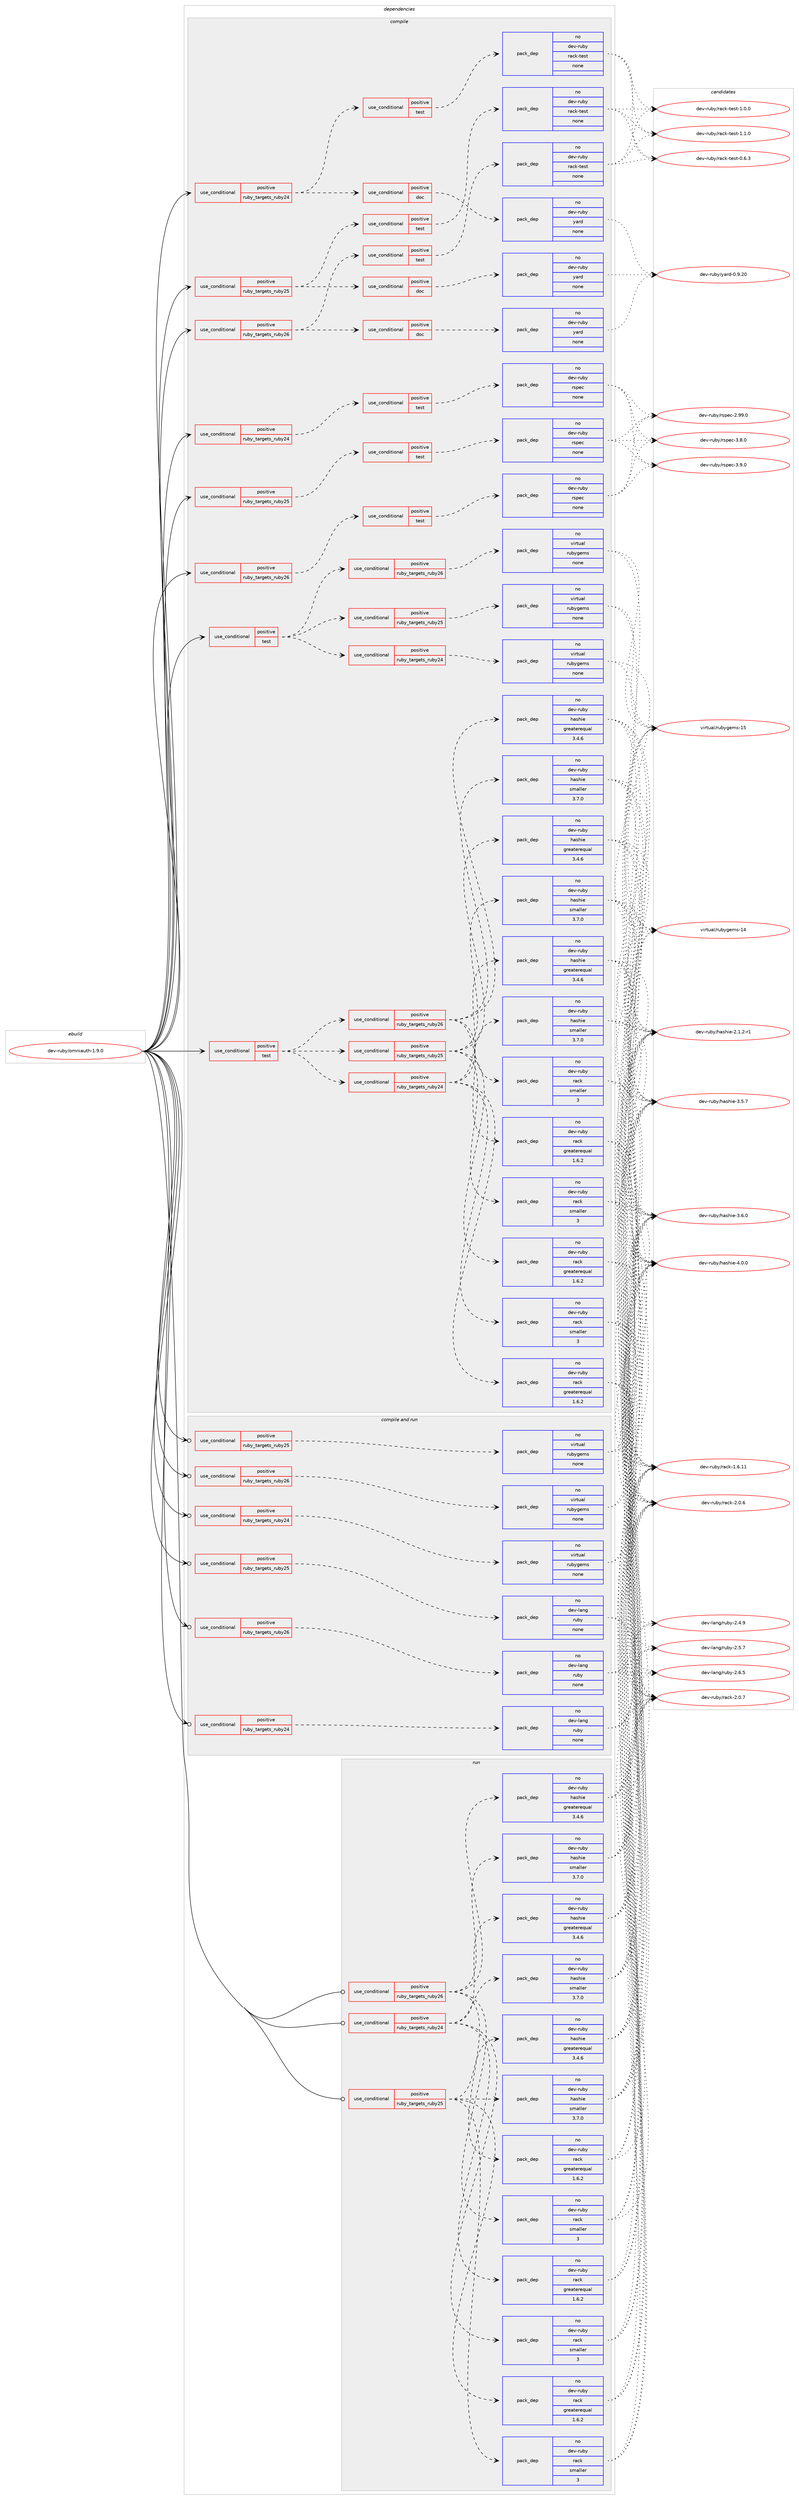 digraph prolog {

# *************
# Graph options
# *************

newrank=true;
concentrate=true;
compound=true;
graph [rankdir=LR,fontname=Helvetica,fontsize=10,ranksep=1.5];#, ranksep=2.5, nodesep=0.2];
edge  [arrowhead=vee];
node  [fontname=Helvetica,fontsize=10];

# **********
# The ebuild
# **********

subgraph cluster_leftcol {
color=gray;
rank=same;
label=<<i>ebuild</i>>;
id [label="dev-ruby/omniauth-1.9.0", color=red, width=4, href="../dev-ruby/omniauth-1.9.0.svg"];
}

# ****************
# The dependencies
# ****************

subgraph cluster_midcol {
color=gray;
label=<<i>dependencies</i>>;
subgraph cluster_compile {
fillcolor="#eeeeee";
style=filled;
label=<<i>compile</i>>;
subgraph cond169599 {
dependency699099 [label=<<TABLE BORDER="0" CELLBORDER="1" CELLSPACING="0" CELLPADDING="4"><TR><TD ROWSPAN="3" CELLPADDING="10">use_conditional</TD></TR><TR><TD>positive</TD></TR><TR><TD>ruby_targets_ruby24</TD></TR></TABLE>>, shape=none, color=red];
subgraph cond169600 {
dependency699100 [label=<<TABLE BORDER="0" CELLBORDER="1" CELLSPACING="0" CELLPADDING="4"><TR><TD ROWSPAN="3" CELLPADDING="10">use_conditional</TD></TR><TR><TD>positive</TD></TR><TR><TD>doc</TD></TR></TABLE>>, shape=none, color=red];
subgraph pack517473 {
dependency699101 [label=<<TABLE BORDER="0" CELLBORDER="1" CELLSPACING="0" CELLPADDING="4" WIDTH="220"><TR><TD ROWSPAN="6" CELLPADDING="30">pack_dep</TD></TR><TR><TD WIDTH="110">no</TD></TR><TR><TD>dev-ruby</TD></TR><TR><TD>yard</TD></TR><TR><TD>none</TD></TR><TR><TD></TD></TR></TABLE>>, shape=none, color=blue];
}
dependency699100:e -> dependency699101:w [weight=20,style="dashed",arrowhead="vee"];
}
dependency699099:e -> dependency699100:w [weight=20,style="dashed",arrowhead="vee"];
subgraph cond169601 {
dependency699102 [label=<<TABLE BORDER="0" CELLBORDER="1" CELLSPACING="0" CELLPADDING="4"><TR><TD ROWSPAN="3" CELLPADDING="10">use_conditional</TD></TR><TR><TD>positive</TD></TR><TR><TD>test</TD></TR></TABLE>>, shape=none, color=red];
subgraph pack517474 {
dependency699103 [label=<<TABLE BORDER="0" CELLBORDER="1" CELLSPACING="0" CELLPADDING="4" WIDTH="220"><TR><TD ROWSPAN="6" CELLPADDING="30">pack_dep</TD></TR><TR><TD WIDTH="110">no</TD></TR><TR><TD>dev-ruby</TD></TR><TR><TD>rack-test</TD></TR><TR><TD>none</TD></TR><TR><TD></TD></TR></TABLE>>, shape=none, color=blue];
}
dependency699102:e -> dependency699103:w [weight=20,style="dashed",arrowhead="vee"];
}
dependency699099:e -> dependency699102:w [weight=20,style="dashed",arrowhead="vee"];
}
id:e -> dependency699099:w [weight=20,style="solid",arrowhead="vee"];
subgraph cond169602 {
dependency699104 [label=<<TABLE BORDER="0" CELLBORDER="1" CELLSPACING="0" CELLPADDING="4"><TR><TD ROWSPAN="3" CELLPADDING="10">use_conditional</TD></TR><TR><TD>positive</TD></TR><TR><TD>ruby_targets_ruby24</TD></TR></TABLE>>, shape=none, color=red];
subgraph cond169603 {
dependency699105 [label=<<TABLE BORDER="0" CELLBORDER="1" CELLSPACING="0" CELLPADDING="4"><TR><TD ROWSPAN="3" CELLPADDING="10">use_conditional</TD></TR><TR><TD>positive</TD></TR><TR><TD>test</TD></TR></TABLE>>, shape=none, color=red];
subgraph pack517475 {
dependency699106 [label=<<TABLE BORDER="0" CELLBORDER="1" CELLSPACING="0" CELLPADDING="4" WIDTH="220"><TR><TD ROWSPAN="6" CELLPADDING="30">pack_dep</TD></TR><TR><TD WIDTH="110">no</TD></TR><TR><TD>dev-ruby</TD></TR><TR><TD>rspec</TD></TR><TR><TD>none</TD></TR><TR><TD></TD></TR></TABLE>>, shape=none, color=blue];
}
dependency699105:e -> dependency699106:w [weight=20,style="dashed",arrowhead="vee"];
}
dependency699104:e -> dependency699105:w [weight=20,style="dashed",arrowhead="vee"];
}
id:e -> dependency699104:w [weight=20,style="solid",arrowhead="vee"];
subgraph cond169604 {
dependency699107 [label=<<TABLE BORDER="0" CELLBORDER="1" CELLSPACING="0" CELLPADDING="4"><TR><TD ROWSPAN="3" CELLPADDING="10">use_conditional</TD></TR><TR><TD>positive</TD></TR><TR><TD>ruby_targets_ruby25</TD></TR></TABLE>>, shape=none, color=red];
subgraph cond169605 {
dependency699108 [label=<<TABLE BORDER="0" CELLBORDER="1" CELLSPACING="0" CELLPADDING="4"><TR><TD ROWSPAN="3" CELLPADDING="10">use_conditional</TD></TR><TR><TD>positive</TD></TR><TR><TD>doc</TD></TR></TABLE>>, shape=none, color=red];
subgraph pack517476 {
dependency699109 [label=<<TABLE BORDER="0" CELLBORDER="1" CELLSPACING="0" CELLPADDING="4" WIDTH="220"><TR><TD ROWSPAN="6" CELLPADDING="30">pack_dep</TD></TR><TR><TD WIDTH="110">no</TD></TR><TR><TD>dev-ruby</TD></TR><TR><TD>yard</TD></TR><TR><TD>none</TD></TR><TR><TD></TD></TR></TABLE>>, shape=none, color=blue];
}
dependency699108:e -> dependency699109:w [weight=20,style="dashed",arrowhead="vee"];
}
dependency699107:e -> dependency699108:w [weight=20,style="dashed",arrowhead="vee"];
subgraph cond169606 {
dependency699110 [label=<<TABLE BORDER="0" CELLBORDER="1" CELLSPACING="0" CELLPADDING="4"><TR><TD ROWSPAN="3" CELLPADDING="10">use_conditional</TD></TR><TR><TD>positive</TD></TR><TR><TD>test</TD></TR></TABLE>>, shape=none, color=red];
subgraph pack517477 {
dependency699111 [label=<<TABLE BORDER="0" CELLBORDER="1" CELLSPACING="0" CELLPADDING="4" WIDTH="220"><TR><TD ROWSPAN="6" CELLPADDING="30">pack_dep</TD></TR><TR><TD WIDTH="110">no</TD></TR><TR><TD>dev-ruby</TD></TR><TR><TD>rack-test</TD></TR><TR><TD>none</TD></TR><TR><TD></TD></TR></TABLE>>, shape=none, color=blue];
}
dependency699110:e -> dependency699111:w [weight=20,style="dashed",arrowhead="vee"];
}
dependency699107:e -> dependency699110:w [weight=20,style="dashed",arrowhead="vee"];
}
id:e -> dependency699107:w [weight=20,style="solid",arrowhead="vee"];
subgraph cond169607 {
dependency699112 [label=<<TABLE BORDER="0" CELLBORDER="1" CELLSPACING="0" CELLPADDING="4"><TR><TD ROWSPAN="3" CELLPADDING="10">use_conditional</TD></TR><TR><TD>positive</TD></TR><TR><TD>ruby_targets_ruby25</TD></TR></TABLE>>, shape=none, color=red];
subgraph cond169608 {
dependency699113 [label=<<TABLE BORDER="0" CELLBORDER="1" CELLSPACING="0" CELLPADDING="4"><TR><TD ROWSPAN="3" CELLPADDING="10">use_conditional</TD></TR><TR><TD>positive</TD></TR><TR><TD>test</TD></TR></TABLE>>, shape=none, color=red];
subgraph pack517478 {
dependency699114 [label=<<TABLE BORDER="0" CELLBORDER="1" CELLSPACING="0" CELLPADDING="4" WIDTH="220"><TR><TD ROWSPAN="6" CELLPADDING="30">pack_dep</TD></TR><TR><TD WIDTH="110">no</TD></TR><TR><TD>dev-ruby</TD></TR><TR><TD>rspec</TD></TR><TR><TD>none</TD></TR><TR><TD></TD></TR></TABLE>>, shape=none, color=blue];
}
dependency699113:e -> dependency699114:w [weight=20,style="dashed",arrowhead="vee"];
}
dependency699112:e -> dependency699113:w [weight=20,style="dashed",arrowhead="vee"];
}
id:e -> dependency699112:w [weight=20,style="solid",arrowhead="vee"];
subgraph cond169609 {
dependency699115 [label=<<TABLE BORDER="0" CELLBORDER="1" CELLSPACING="0" CELLPADDING="4"><TR><TD ROWSPAN="3" CELLPADDING="10">use_conditional</TD></TR><TR><TD>positive</TD></TR><TR><TD>ruby_targets_ruby26</TD></TR></TABLE>>, shape=none, color=red];
subgraph cond169610 {
dependency699116 [label=<<TABLE BORDER="0" CELLBORDER="1" CELLSPACING="0" CELLPADDING="4"><TR><TD ROWSPAN="3" CELLPADDING="10">use_conditional</TD></TR><TR><TD>positive</TD></TR><TR><TD>doc</TD></TR></TABLE>>, shape=none, color=red];
subgraph pack517479 {
dependency699117 [label=<<TABLE BORDER="0" CELLBORDER="1" CELLSPACING="0" CELLPADDING="4" WIDTH="220"><TR><TD ROWSPAN="6" CELLPADDING="30">pack_dep</TD></TR><TR><TD WIDTH="110">no</TD></TR><TR><TD>dev-ruby</TD></TR><TR><TD>yard</TD></TR><TR><TD>none</TD></TR><TR><TD></TD></TR></TABLE>>, shape=none, color=blue];
}
dependency699116:e -> dependency699117:w [weight=20,style="dashed",arrowhead="vee"];
}
dependency699115:e -> dependency699116:w [weight=20,style="dashed",arrowhead="vee"];
subgraph cond169611 {
dependency699118 [label=<<TABLE BORDER="0" CELLBORDER="1" CELLSPACING="0" CELLPADDING="4"><TR><TD ROWSPAN="3" CELLPADDING="10">use_conditional</TD></TR><TR><TD>positive</TD></TR><TR><TD>test</TD></TR></TABLE>>, shape=none, color=red];
subgraph pack517480 {
dependency699119 [label=<<TABLE BORDER="0" CELLBORDER="1" CELLSPACING="0" CELLPADDING="4" WIDTH="220"><TR><TD ROWSPAN="6" CELLPADDING="30">pack_dep</TD></TR><TR><TD WIDTH="110">no</TD></TR><TR><TD>dev-ruby</TD></TR><TR><TD>rack-test</TD></TR><TR><TD>none</TD></TR><TR><TD></TD></TR></TABLE>>, shape=none, color=blue];
}
dependency699118:e -> dependency699119:w [weight=20,style="dashed",arrowhead="vee"];
}
dependency699115:e -> dependency699118:w [weight=20,style="dashed",arrowhead="vee"];
}
id:e -> dependency699115:w [weight=20,style="solid",arrowhead="vee"];
subgraph cond169612 {
dependency699120 [label=<<TABLE BORDER="0" CELLBORDER="1" CELLSPACING="0" CELLPADDING="4"><TR><TD ROWSPAN="3" CELLPADDING="10">use_conditional</TD></TR><TR><TD>positive</TD></TR><TR><TD>ruby_targets_ruby26</TD></TR></TABLE>>, shape=none, color=red];
subgraph cond169613 {
dependency699121 [label=<<TABLE BORDER="0" CELLBORDER="1" CELLSPACING="0" CELLPADDING="4"><TR><TD ROWSPAN="3" CELLPADDING="10">use_conditional</TD></TR><TR><TD>positive</TD></TR><TR><TD>test</TD></TR></TABLE>>, shape=none, color=red];
subgraph pack517481 {
dependency699122 [label=<<TABLE BORDER="0" CELLBORDER="1" CELLSPACING="0" CELLPADDING="4" WIDTH="220"><TR><TD ROWSPAN="6" CELLPADDING="30">pack_dep</TD></TR><TR><TD WIDTH="110">no</TD></TR><TR><TD>dev-ruby</TD></TR><TR><TD>rspec</TD></TR><TR><TD>none</TD></TR><TR><TD></TD></TR></TABLE>>, shape=none, color=blue];
}
dependency699121:e -> dependency699122:w [weight=20,style="dashed",arrowhead="vee"];
}
dependency699120:e -> dependency699121:w [weight=20,style="dashed",arrowhead="vee"];
}
id:e -> dependency699120:w [weight=20,style="solid",arrowhead="vee"];
subgraph cond169614 {
dependency699123 [label=<<TABLE BORDER="0" CELLBORDER="1" CELLSPACING="0" CELLPADDING="4"><TR><TD ROWSPAN="3" CELLPADDING="10">use_conditional</TD></TR><TR><TD>positive</TD></TR><TR><TD>test</TD></TR></TABLE>>, shape=none, color=red];
subgraph cond169615 {
dependency699124 [label=<<TABLE BORDER="0" CELLBORDER="1" CELLSPACING="0" CELLPADDING="4"><TR><TD ROWSPAN="3" CELLPADDING="10">use_conditional</TD></TR><TR><TD>positive</TD></TR><TR><TD>ruby_targets_ruby24</TD></TR></TABLE>>, shape=none, color=red];
subgraph pack517482 {
dependency699125 [label=<<TABLE BORDER="0" CELLBORDER="1" CELLSPACING="0" CELLPADDING="4" WIDTH="220"><TR><TD ROWSPAN="6" CELLPADDING="30">pack_dep</TD></TR><TR><TD WIDTH="110">no</TD></TR><TR><TD>dev-ruby</TD></TR><TR><TD>rack</TD></TR><TR><TD>greaterequal</TD></TR><TR><TD>1.6.2</TD></TR></TABLE>>, shape=none, color=blue];
}
dependency699124:e -> dependency699125:w [weight=20,style="dashed",arrowhead="vee"];
subgraph pack517483 {
dependency699126 [label=<<TABLE BORDER="0" CELLBORDER="1" CELLSPACING="0" CELLPADDING="4" WIDTH="220"><TR><TD ROWSPAN="6" CELLPADDING="30">pack_dep</TD></TR><TR><TD WIDTH="110">no</TD></TR><TR><TD>dev-ruby</TD></TR><TR><TD>rack</TD></TR><TR><TD>smaller</TD></TR><TR><TD>3</TD></TR></TABLE>>, shape=none, color=blue];
}
dependency699124:e -> dependency699126:w [weight=20,style="dashed",arrowhead="vee"];
subgraph pack517484 {
dependency699127 [label=<<TABLE BORDER="0" CELLBORDER="1" CELLSPACING="0" CELLPADDING="4" WIDTH="220"><TR><TD ROWSPAN="6" CELLPADDING="30">pack_dep</TD></TR><TR><TD WIDTH="110">no</TD></TR><TR><TD>dev-ruby</TD></TR><TR><TD>hashie</TD></TR><TR><TD>greaterequal</TD></TR><TR><TD>3.4.6</TD></TR></TABLE>>, shape=none, color=blue];
}
dependency699124:e -> dependency699127:w [weight=20,style="dashed",arrowhead="vee"];
subgraph pack517485 {
dependency699128 [label=<<TABLE BORDER="0" CELLBORDER="1" CELLSPACING="0" CELLPADDING="4" WIDTH="220"><TR><TD ROWSPAN="6" CELLPADDING="30">pack_dep</TD></TR><TR><TD WIDTH="110">no</TD></TR><TR><TD>dev-ruby</TD></TR><TR><TD>hashie</TD></TR><TR><TD>smaller</TD></TR><TR><TD>3.7.0</TD></TR></TABLE>>, shape=none, color=blue];
}
dependency699124:e -> dependency699128:w [weight=20,style="dashed",arrowhead="vee"];
}
dependency699123:e -> dependency699124:w [weight=20,style="dashed",arrowhead="vee"];
subgraph cond169616 {
dependency699129 [label=<<TABLE BORDER="0" CELLBORDER="1" CELLSPACING="0" CELLPADDING="4"><TR><TD ROWSPAN="3" CELLPADDING="10">use_conditional</TD></TR><TR><TD>positive</TD></TR><TR><TD>ruby_targets_ruby25</TD></TR></TABLE>>, shape=none, color=red];
subgraph pack517486 {
dependency699130 [label=<<TABLE BORDER="0" CELLBORDER="1" CELLSPACING="0" CELLPADDING="4" WIDTH="220"><TR><TD ROWSPAN="6" CELLPADDING="30">pack_dep</TD></TR><TR><TD WIDTH="110">no</TD></TR><TR><TD>dev-ruby</TD></TR><TR><TD>rack</TD></TR><TR><TD>greaterequal</TD></TR><TR><TD>1.6.2</TD></TR></TABLE>>, shape=none, color=blue];
}
dependency699129:e -> dependency699130:w [weight=20,style="dashed",arrowhead="vee"];
subgraph pack517487 {
dependency699131 [label=<<TABLE BORDER="0" CELLBORDER="1" CELLSPACING="0" CELLPADDING="4" WIDTH="220"><TR><TD ROWSPAN="6" CELLPADDING="30">pack_dep</TD></TR><TR><TD WIDTH="110">no</TD></TR><TR><TD>dev-ruby</TD></TR><TR><TD>rack</TD></TR><TR><TD>smaller</TD></TR><TR><TD>3</TD></TR></TABLE>>, shape=none, color=blue];
}
dependency699129:e -> dependency699131:w [weight=20,style="dashed",arrowhead="vee"];
subgraph pack517488 {
dependency699132 [label=<<TABLE BORDER="0" CELLBORDER="1" CELLSPACING="0" CELLPADDING="4" WIDTH="220"><TR><TD ROWSPAN="6" CELLPADDING="30">pack_dep</TD></TR><TR><TD WIDTH="110">no</TD></TR><TR><TD>dev-ruby</TD></TR><TR><TD>hashie</TD></TR><TR><TD>greaterequal</TD></TR><TR><TD>3.4.6</TD></TR></TABLE>>, shape=none, color=blue];
}
dependency699129:e -> dependency699132:w [weight=20,style="dashed",arrowhead="vee"];
subgraph pack517489 {
dependency699133 [label=<<TABLE BORDER="0" CELLBORDER="1" CELLSPACING="0" CELLPADDING="4" WIDTH="220"><TR><TD ROWSPAN="6" CELLPADDING="30">pack_dep</TD></TR><TR><TD WIDTH="110">no</TD></TR><TR><TD>dev-ruby</TD></TR><TR><TD>hashie</TD></TR><TR><TD>smaller</TD></TR><TR><TD>3.7.0</TD></TR></TABLE>>, shape=none, color=blue];
}
dependency699129:e -> dependency699133:w [weight=20,style="dashed",arrowhead="vee"];
}
dependency699123:e -> dependency699129:w [weight=20,style="dashed",arrowhead="vee"];
subgraph cond169617 {
dependency699134 [label=<<TABLE BORDER="0" CELLBORDER="1" CELLSPACING="0" CELLPADDING="4"><TR><TD ROWSPAN="3" CELLPADDING="10">use_conditional</TD></TR><TR><TD>positive</TD></TR><TR><TD>ruby_targets_ruby26</TD></TR></TABLE>>, shape=none, color=red];
subgraph pack517490 {
dependency699135 [label=<<TABLE BORDER="0" CELLBORDER="1" CELLSPACING="0" CELLPADDING="4" WIDTH="220"><TR><TD ROWSPAN="6" CELLPADDING="30">pack_dep</TD></TR><TR><TD WIDTH="110">no</TD></TR><TR><TD>dev-ruby</TD></TR><TR><TD>rack</TD></TR><TR><TD>greaterequal</TD></TR><TR><TD>1.6.2</TD></TR></TABLE>>, shape=none, color=blue];
}
dependency699134:e -> dependency699135:w [weight=20,style="dashed",arrowhead="vee"];
subgraph pack517491 {
dependency699136 [label=<<TABLE BORDER="0" CELLBORDER="1" CELLSPACING="0" CELLPADDING="4" WIDTH="220"><TR><TD ROWSPAN="6" CELLPADDING="30">pack_dep</TD></TR><TR><TD WIDTH="110">no</TD></TR><TR><TD>dev-ruby</TD></TR><TR><TD>rack</TD></TR><TR><TD>smaller</TD></TR><TR><TD>3</TD></TR></TABLE>>, shape=none, color=blue];
}
dependency699134:e -> dependency699136:w [weight=20,style="dashed",arrowhead="vee"];
subgraph pack517492 {
dependency699137 [label=<<TABLE BORDER="0" CELLBORDER="1" CELLSPACING="0" CELLPADDING="4" WIDTH="220"><TR><TD ROWSPAN="6" CELLPADDING="30">pack_dep</TD></TR><TR><TD WIDTH="110">no</TD></TR><TR><TD>dev-ruby</TD></TR><TR><TD>hashie</TD></TR><TR><TD>greaterequal</TD></TR><TR><TD>3.4.6</TD></TR></TABLE>>, shape=none, color=blue];
}
dependency699134:e -> dependency699137:w [weight=20,style="dashed",arrowhead="vee"];
subgraph pack517493 {
dependency699138 [label=<<TABLE BORDER="0" CELLBORDER="1" CELLSPACING="0" CELLPADDING="4" WIDTH="220"><TR><TD ROWSPAN="6" CELLPADDING="30">pack_dep</TD></TR><TR><TD WIDTH="110">no</TD></TR><TR><TD>dev-ruby</TD></TR><TR><TD>hashie</TD></TR><TR><TD>smaller</TD></TR><TR><TD>3.7.0</TD></TR></TABLE>>, shape=none, color=blue];
}
dependency699134:e -> dependency699138:w [weight=20,style="dashed",arrowhead="vee"];
}
dependency699123:e -> dependency699134:w [weight=20,style="dashed",arrowhead="vee"];
}
id:e -> dependency699123:w [weight=20,style="solid",arrowhead="vee"];
subgraph cond169618 {
dependency699139 [label=<<TABLE BORDER="0" CELLBORDER="1" CELLSPACING="0" CELLPADDING="4"><TR><TD ROWSPAN="3" CELLPADDING="10">use_conditional</TD></TR><TR><TD>positive</TD></TR><TR><TD>test</TD></TR></TABLE>>, shape=none, color=red];
subgraph cond169619 {
dependency699140 [label=<<TABLE BORDER="0" CELLBORDER="1" CELLSPACING="0" CELLPADDING="4"><TR><TD ROWSPAN="3" CELLPADDING="10">use_conditional</TD></TR><TR><TD>positive</TD></TR><TR><TD>ruby_targets_ruby24</TD></TR></TABLE>>, shape=none, color=red];
subgraph pack517494 {
dependency699141 [label=<<TABLE BORDER="0" CELLBORDER="1" CELLSPACING="0" CELLPADDING="4" WIDTH="220"><TR><TD ROWSPAN="6" CELLPADDING="30">pack_dep</TD></TR><TR><TD WIDTH="110">no</TD></TR><TR><TD>virtual</TD></TR><TR><TD>rubygems</TD></TR><TR><TD>none</TD></TR><TR><TD></TD></TR></TABLE>>, shape=none, color=blue];
}
dependency699140:e -> dependency699141:w [weight=20,style="dashed",arrowhead="vee"];
}
dependency699139:e -> dependency699140:w [weight=20,style="dashed",arrowhead="vee"];
subgraph cond169620 {
dependency699142 [label=<<TABLE BORDER="0" CELLBORDER="1" CELLSPACING="0" CELLPADDING="4"><TR><TD ROWSPAN="3" CELLPADDING="10">use_conditional</TD></TR><TR><TD>positive</TD></TR><TR><TD>ruby_targets_ruby25</TD></TR></TABLE>>, shape=none, color=red];
subgraph pack517495 {
dependency699143 [label=<<TABLE BORDER="0" CELLBORDER="1" CELLSPACING="0" CELLPADDING="4" WIDTH="220"><TR><TD ROWSPAN="6" CELLPADDING="30">pack_dep</TD></TR><TR><TD WIDTH="110">no</TD></TR><TR><TD>virtual</TD></TR><TR><TD>rubygems</TD></TR><TR><TD>none</TD></TR><TR><TD></TD></TR></TABLE>>, shape=none, color=blue];
}
dependency699142:e -> dependency699143:w [weight=20,style="dashed",arrowhead="vee"];
}
dependency699139:e -> dependency699142:w [weight=20,style="dashed",arrowhead="vee"];
subgraph cond169621 {
dependency699144 [label=<<TABLE BORDER="0" CELLBORDER="1" CELLSPACING="0" CELLPADDING="4"><TR><TD ROWSPAN="3" CELLPADDING="10">use_conditional</TD></TR><TR><TD>positive</TD></TR><TR><TD>ruby_targets_ruby26</TD></TR></TABLE>>, shape=none, color=red];
subgraph pack517496 {
dependency699145 [label=<<TABLE BORDER="0" CELLBORDER="1" CELLSPACING="0" CELLPADDING="4" WIDTH="220"><TR><TD ROWSPAN="6" CELLPADDING="30">pack_dep</TD></TR><TR><TD WIDTH="110">no</TD></TR><TR><TD>virtual</TD></TR><TR><TD>rubygems</TD></TR><TR><TD>none</TD></TR><TR><TD></TD></TR></TABLE>>, shape=none, color=blue];
}
dependency699144:e -> dependency699145:w [weight=20,style="dashed",arrowhead="vee"];
}
dependency699139:e -> dependency699144:w [weight=20,style="dashed",arrowhead="vee"];
}
id:e -> dependency699139:w [weight=20,style="solid",arrowhead="vee"];
}
subgraph cluster_compileandrun {
fillcolor="#eeeeee";
style=filled;
label=<<i>compile and run</i>>;
subgraph cond169622 {
dependency699146 [label=<<TABLE BORDER="0" CELLBORDER="1" CELLSPACING="0" CELLPADDING="4"><TR><TD ROWSPAN="3" CELLPADDING="10">use_conditional</TD></TR><TR><TD>positive</TD></TR><TR><TD>ruby_targets_ruby24</TD></TR></TABLE>>, shape=none, color=red];
subgraph pack517497 {
dependency699147 [label=<<TABLE BORDER="0" CELLBORDER="1" CELLSPACING="0" CELLPADDING="4" WIDTH="220"><TR><TD ROWSPAN="6" CELLPADDING="30">pack_dep</TD></TR><TR><TD WIDTH="110">no</TD></TR><TR><TD>dev-lang</TD></TR><TR><TD>ruby</TD></TR><TR><TD>none</TD></TR><TR><TD></TD></TR></TABLE>>, shape=none, color=blue];
}
dependency699146:e -> dependency699147:w [weight=20,style="dashed",arrowhead="vee"];
}
id:e -> dependency699146:w [weight=20,style="solid",arrowhead="odotvee"];
subgraph cond169623 {
dependency699148 [label=<<TABLE BORDER="0" CELLBORDER="1" CELLSPACING="0" CELLPADDING="4"><TR><TD ROWSPAN="3" CELLPADDING="10">use_conditional</TD></TR><TR><TD>positive</TD></TR><TR><TD>ruby_targets_ruby24</TD></TR></TABLE>>, shape=none, color=red];
subgraph pack517498 {
dependency699149 [label=<<TABLE BORDER="0" CELLBORDER="1" CELLSPACING="0" CELLPADDING="4" WIDTH="220"><TR><TD ROWSPAN="6" CELLPADDING="30">pack_dep</TD></TR><TR><TD WIDTH="110">no</TD></TR><TR><TD>virtual</TD></TR><TR><TD>rubygems</TD></TR><TR><TD>none</TD></TR><TR><TD></TD></TR></TABLE>>, shape=none, color=blue];
}
dependency699148:e -> dependency699149:w [weight=20,style="dashed",arrowhead="vee"];
}
id:e -> dependency699148:w [weight=20,style="solid",arrowhead="odotvee"];
subgraph cond169624 {
dependency699150 [label=<<TABLE BORDER="0" CELLBORDER="1" CELLSPACING="0" CELLPADDING="4"><TR><TD ROWSPAN="3" CELLPADDING="10">use_conditional</TD></TR><TR><TD>positive</TD></TR><TR><TD>ruby_targets_ruby25</TD></TR></TABLE>>, shape=none, color=red];
subgraph pack517499 {
dependency699151 [label=<<TABLE BORDER="0" CELLBORDER="1" CELLSPACING="0" CELLPADDING="4" WIDTH="220"><TR><TD ROWSPAN="6" CELLPADDING="30">pack_dep</TD></TR><TR><TD WIDTH="110">no</TD></TR><TR><TD>dev-lang</TD></TR><TR><TD>ruby</TD></TR><TR><TD>none</TD></TR><TR><TD></TD></TR></TABLE>>, shape=none, color=blue];
}
dependency699150:e -> dependency699151:w [weight=20,style="dashed",arrowhead="vee"];
}
id:e -> dependency699150:w [weight=20,style="solid",arrowhead="odotvee"];
subgraph cond169625 {
dependency699152 [label=<<TABLE BORDER="0" CELLBORDER="1" CELLSPACING="0" CELLPADDING="4"><TR><TD ROWSPAN="3" CELLPADDING="10">use_conditional</TD></TR><TR><TD>positive</TD></TR><TR><TD>ruby_targets_ruby25</TD></TR></TABLE>>, shape=none, color=red];
subgraph pack517500 {
dependency699153 [label=<<TABLE BORDER="0" CELLBORDER="1" CELLSPACING="0" CELLPADDING="4" WIDTH="220"><TR><TD ROWSPAN="6" CELLPADDING="30">pack_dep</TD></TR><TR><TD WIDTH="110">no</TD></TR><TR><TD>virtual</TD></TR><TR><TD>rubygems</TD></TR><TR><TD>none</TD></TR><TR><TD></TD></TR></TABLE>>, shape=none, color=blue];
}
dependency699152:e -> dependency699153:w [weight=20,style="dashed",arrowhead="vee"];
}
id:e -> dependency699152:w [weight=20,style="solid",arrowhead="odotvee"];
subgraph cond169626 {
dependency699154 [label=<<TABLE BORDER="0" CELLBORDER="1" CELLSPACING="0" CELLPADDING="4"><TR><TD ROWSPAN="3" CELLPADDING="10">use_conditional</TD></TR><TR><TD>positive</TD></TR><TR><TD>ruby_targets_ruby26</TD></TR></TABLE>>, shape=none, color=red];
subgraph pack517501 {
dependency699155 [label=<<TABLE BORDER="0" CELLBORDER="1" CELLSPACING="0" CELLPADDING="4" WIDTH="220"><TR><TD ROWSPAN="6" CELLPADDING="30">pack_dep</TD></TR><TR><TD WIDTH="110">no</TD></TR><TR><TD>dev-lang</TD></TR><TR><TD>ruby</TD></TR><TR><TD>none</TD></TR><TR><TD></TD></TR></TABLE>>, shape=none, color=blue];
}
dependency699154:e -> dependency699155:w [weight=20,style="dashed",arrowhead="vee"];
}
id:e -> dependency699154:w [weight=20,style="solid",arrowhead="odotvee"];
subgraph cond169627 {
dependency699156 [label=<<TABLE BORDER="0" CELLBORDER="1" CELLSPACING="0" CELLPADDING="4"><TR><TD ROWSPAN="3" CELLPADDING="10">use_conditional</TD></TR><TR><TD>positive</TD></TR><TR><TD>ruby_targets_ruby26</TD></TR></TABLE>>, shape=none, color=red];
subgraph pack517502 {
dependency699157 [label=<<TABLE BORDER="0" CELLBORDER="1" CELLSPACING="0" CELLPADDING="4" WIDTH="220"><TR><TD ROWSPAN="6" CELLPADDING="30">pack_dep</TD></TR><TR><TD WIDTH="110">no</TD></TR><TR><TD>virtual</TD></TR><TR><TD>rubygems</TD></TR><TR><TD>none</TD></TR><TR><TD></TD></TR></TABLE>>, shape=none, color=blue];
}
dependency699156:e -> dependency699157:w [weight=20,style="dashed",arrowhead="vee"];
}
id:e -> dependency699156:w [weight=20,style="solid",arrowhead="odotvee"];
}
subgraph cluster_run {
fillcolor="#eeeeee";
style=filled;
label=<<i>run</i>>;
subgraph cond169628 {
dependency699158 [label=<<TABLE BORDER="0" CELLBORDER="1" CELLSPACING="0" CELLPADDING="4"><TR><TD ROWSPAN="3" CELLPADDING="10">use_conditional</TD></TR><TR><TD>positive</TD></TR><TR><TD>ruby_targets_ruby24</TD></TR></TABLE>>, shape=none, color=red];
subgraph pack517503 {
dependency699159 [label=<<TABLE BORDER="0" CELLBORDER="1" CELLSPACING="0" CELLPADDING="4" WIDTH="220"><TR><TD ROWSPAN="6" CELLPADDING="30">pack_dep</TD></TR><TR><TD WIDTH="110">no</TD></TR><TR><TD>dev-ruby</TD></TR><TR><TD>rack</TD></TR><TR><TD>greaterequal</TD></TR><TR><TD>1.6.2</TD></TR></TABLE>>, shape=none, color=blue];
}
dependency699158:e -> dependency699159:w [weight=20,style="dashed",arrowhead="vee"];
subgraph pack517504 {
dependency699160 [label=<<TABLE BORDER="0" CELLBORDER="1" CELLSPACING="0" CELLPADDING="4" WIDTH="220"><TR><TD ROWSPAN="6" CELLPADDING="30">pack_dep</TD></TR><TR><TD WIDTH="110">no</TD></TR><TR><TD>dev-ruby</TD></TR><TR><TD>rack</TD></TR><TR><TD>smaller</TD></TR><TR><TD>3</TD></TR></TABLE>>, shape=none, color=blue];
}
dependency699158:e -> dependency699160:w [weight=20,style="dashed",arrowhead="vee"];
subgraph pack517505 {
dependency699161 [label=<<TABLE BORDER="0" CELLBORDER="1" CELLSPACING="0" CELLPADDING="4" WIDTH="220"><TR><TD ROWSPAN="6" CELLPADDING="30">pack_dep</TD></TR><TR><TD WIDTH="110">no</TD></TR><TR><TD>dev-ruby</TD></TR><TR><TD>hashie</TD></TR><TR><TD>greaterequal</TD></TR><TR><TD>3.4.6</TD></TR></TABLE>>, shape=none, color=blue];
}
dependency699158:e -> dependency699161:w [weight=20,style="dashed",arrowhead="vee"];
subgraph pack517506 {
dependency699162 [label=<<TABLE BORDER="0" CELLBORDER="1" CELLSPACING="0" CELLPADDING="4" WIDTH="220"><TR><TD ROWSPAN="6" CELLPADDING="30">pack_dep</TD></TR><TR><TD WIDTH="110">no</TD></TR><TR><TD>dev-ruby</TD></TR><TR><TD>hashie</TD></TR><TR><TD>smaller</TD></TR><TR><TD>3.7.0</TD></TR></TABLE>>, shape=none, color=blue];
}
dependency699158:e -> dependency699162:w [weight=20,style="dashed",arrowhead="vee"];
}
id:e -> dependency699158:w [weight=20,style="solid",arrowhead="odot"];
subgraph cond169629 {
dependency699163 [label=<<TABLE BORDER="0" CELLBORDER="1" CELLSPACING="0" CELLPADDING="4"><TR><TD ROWSPAN="3" CELLPADDING="10">use_conditional</TD></TR><TR><TD>positive</TD></TR><TR><TD>ruby_targets_ruby25</TD></TR></TABLE>>, shape=none, color=red];
subgraph pack517507 {
dependency699164 [label=<<TABLE BORDER="0" CELLBORDER="1" CELLSPACING="0" CELLPADDING="4" WIDTH="220"><TR><TD ROWSPAN="6" CELLPADDING="30">pack_dep</TD></TR><TR><TD WIDTH="110">no</TD></TR><TR><TD>dev-ruby</TD></TR><TR><TD>rack</TD></TR><TR><TD>greaterequal</TD></TR><TR><TD>1.6.2</TD></TR></TABLE>>, shape=none, color=blue];
}
dependency699163:e -> dependency699164:w [weight=20,style="dashed",arrowhead="vee"];
subgraph pack517508 {
dependency699165 [label=<<TABLE BORDER="0" CELLBORDER="1" CELLSPACING="0" CELLPADDING="4" WIDTH="220"><TR><TD ROWSPAN="6" CELLPADDING="30">pack_dep</TD></TR><TR><TD WIDTH="110">no</TD></TR><TR><TD>dev-ruby</TD></TR><TR><TD>rack</TD></TR><TR><TD>smaller</TD></TR><TR><TD>3</TD></TR></TABLE>>, shape=none, color=blue];
}
dependency699163:e -> dependency699165:w [weight=20,style="dashed",arrowhead="vee"];
subgraph pack517509 {
dependency699166 [label=<<TABLE BORDER="0" CELLBORDER="1" CELLSPACING="0" CELLPADDING="4" WIDTH="220"><TR><TD ROWSPAN="6" CELLPADDING="30">pack_dep</TD></TR><TR><TD WIDTH="110">no</TD></TR><TR><TD>dev-ruby</TD></TR><TR><TD>hashie</TD></TR><TR><TD>greaterequal</TD></TR><TR><TD>3.4.6</TD></TR></TABLE>>, shape=none, color=blue];
}
dependency699163:e -> dependency699166:w [weight=20,style="dashed",arrowhead="vee"];
subgraph pack517510 {
dependency699167 [label=<<TABLE BORDER="0" CELLBORDER="1" CELLSPACING="0" CELLPADDING="4" WIDTH="220"><TR><TD ROWSPAN="6" CELLPADDING="30">pack_dep</TD></TR><TR><TD WIDTH="110">no</TD></TR><TR><TD>dev-ruby</TD></TR><TR><TD>hashie</TD></TR><TR><TD>smaller</TD></TR><TR><TD>3.7.0</TD></TR></TABLE>>, shape=none, color=blue];
}
dependency699163:e -> dependency699167:w [weight=20,style="dashed",arrowhead="vee"];
}
id:e -> dependency699163:w [weight=20,style="solid",arrowhead="odot"];
subgraph cond169630 {
dependency699168 [label=<<TABLE BORDER="0" CELLBORDER="1" CELLSPACING="0" CELLPADDING="4"><TR><TD ROWSPAN="3" CELLPADDING="10">use_conditional</TD></TR><TR><TD>positive</TD></TR><TR><TD>ruby_targets_ruby26</TD></TR></TABLE>>, shape=none, color=red];
subgraph pack517511 {
dependency699169 [label=<<TABLE BORDER="0" CELLBORDER="1" CELLSPACING="0" CELLPADDING="4" WIDTH="220"><TR><TD ROWSPAN="6" CELLPADDING="30">pack_dep</TD></TR><TR><TD WIDTH="110">no</TD></TR><TR><TD>dev-ruby</TD></TR><TR><TD>rack</TD></TR><TR><TD>greaterequal</TD></TR><TR><TD>1.6.2</TD></TR></TABLE>>, shape=none, color=blue];
}
dependency699168:e -> dependency699169:w [weight=20,style="dashed",arrowhead="vee"];
subgraph pack517512 {
dependency699170 [label=<<TABLE BORDER="0" CELLBORDER="1" CELLSPACING="0" CELLPADDING="4" WIDTH="220"><TR><TD ROWSPAN="6" CELLPADDING="30">pack_dep</TD></TR><TR><TD WIDTH="110">no</TD></TR><TR><TD>dev-ruby</TD></TR><TR><TD>rack</TD></TR><TR><TD>smaller</TD></TR><TR><TD>3</TD></TR></TABLE>>, shape=none, color=blue];
}
dependency699168:e -> dependency699170:w [weight=20,style="dashed",arrowhead="vee"];
subgraph pack517513 {
dependency699171 [label=<<TABLE BORDER="0" CELLBORDER="1" CELLSPACING="0" CELLPADDING="4" WIDTH="220"><TR><TD ROWSPAN="6" CELLPADDING="30">pack_dep</TD></TR><TR><TD WIDTH="110">no</TD></TR><TR><TD>dev-ruby</TD></TR><TR><TD>hashie</TD></TR><TR><TD>greaterequal</TD></TR><TR><TD>3.4.6</TD></TR></TABLE>>, shape=none, color=blue];
}
dependency699168:e -> dependency699171:w [weight=20,style="dashed",arrowhead="vee"];
subgraph pack517514 {
dependency699172 [label=<<TABLE BORDER="0" CELLBORDER="1" CELLSPACING="0" CELLPADDING="4" WIDTH="220"><TR><TD ROWSPAN="6" CELLPADDING="30">pack_dep</TD></TR><TR><TD WIDTH="110">no</TD></TR><TR><TD>dev-ruby</TD></TR><TR><TD>hashie</TD></TR><TR><TD>smaller</TD></TR><TR><TD>3.7.0</TD></TR></TABLE>>, shape=none, color=blue];
}
dependency699168:e -> dependency699172:w [weight=20,style="dashed",arrowhead="vee"];
}
id:e -> dependency699168:w [weight=20,style="solid",arrowhead="odot"];
}
}

# **************
# The candidates
# **************

subgraph cluster_choices {
rank=same;
color=gray;
label=<<i>candidates</i>>;

subgraph choice517473 {
color=black;
nodesep=1;
choice1001011184511411798121471219711410045484657465048 [label="dev-ruby/yard-0.9.20", color=red, width=4,href="../dev-ruby/yard-0.9.20.svg"];
dependency699101:e -> choice1001011184511411798121471219711410045484657465048:w [style=dotted,weight="100"];
}
subgraph choice517474 {
color=black;
nodesep=1;
choice100101118451141179812147114979910745116101115116454846544651 [label="dev-ruby/rack-test-0.6.3", color=red, width=4,href="../dev-ruby/rack-test-0.6.3.svg"];
choice100101118451141179812147114979910745116101115116454946484648 [label="dev-ruby/rack-test-1.0.0", color=red, width=4,href="../dev-ruby/rack-test-1.0.0.svg"];
choice100101118451141179812147114979910745116101115116454946494648 [label="dev-ruby/rack-test-1.1.0", color=red, width=4,href="../dev-ruby/rack-test-1.1.0.svg"];
dependency699103:e -> choice100101118451141179812147114979910745116101115116454846544651:w [style=dotted,weight="100"];
dependency699103:e -> choice100101118451141179812147114979910745116101115116454946484648:w [style=dotted,weight="100"];
dependency699103:e -> choice100101118451141179812147114979910745116101115116454946494648:w [style=dotted,weight="100"];
}
subgraph choice517475 {
color=black;
nodesep=1;
choice1001011184511411798121471141151121019945504657574648 [label="dev-ruby/rspec-2.99.0", color=red, width=4,href="../dev-ruby/rspec-2.99.0.svg"];
choice10010111845114117981214711411511210199455146564648 [label="dev-ruby/rspec-3.8.0", color=red, width=4,href="../dev-ruby/rspec-3.8.0.svg"];
choice10010111845114117981214711411511210199455146574648 [label="dev-ruby/rspec-3.9.0", color=red, width=4,href="../dev-ruby/rspec-3.9.0.svg"];
dependency699106:e -> choice1001011184511411798121471141151121019945504657574648:w [style=dotted,weight="100"];
dependency699106:e -> choice10010111845114117981214711411511210199455146564648:w [style=dotted,weight="100"];
dependency699106:e -> choice10010111845114117981214711411511210199455146574648:w [style=dotted,weight="100"];
}
subgraph choice517476 {
color=black;
nodesep=1;
choice1001011184511411798121471219711410045484657465048 [label="dev-ruby/yard-0.9.20", color=red, width=4,href="../dev-ruby/yard-0.9.20.svg"];
dependency699109:e -> choice1001011184511411798121471219711410045484657465048:w [style=dotted,weight="100"];
}
subgraph choice517477 {
color=black;
nodesep=1;
choice100101118451141179812147114979910745116101115116454846544651 [label="dev-ruby/rack-test-0.6.3", color=red, width=4,href="../dev-ruby/rack-test-0.6.3.svg"];
choice100101118451141179812147114979910745116101115116454946484648 [label="dev-ruby/rack-test-1.0.0", color=red, width=4,href="../dev-ruby/rack-test-1.0.0.svg"];
choice100101118451141179812147114979910745116101115116454946494648 [label="dev-ruby/rack-test-1.1.0", color=red, width=4,href="../dev-ruby/rack-test-1.1.0.svg"];
dependency699111:e -> choice100101118451141179812147114979910745116101115116454846544651:w [style=dotted,weight="100"];
dependency699111:e -> choice100101118451141179812147114979910745116101115116454946484648:w [style=dotted,weight="100"];
dependency699111:e -> choice100101118451141179812147114979910745116101115116454946494648:w [style=dotted,weight="100"];
}
subgraph choice517478 {
color=black;
nodesep=1;
choice1001011184511411798121471141151121019945504657574648 [label="dev-ruby/rspec-2.99.0", color=red, width=4,href="../dev-ruby/rspec-2.99.0.svg"];
choice10010111845114117981214711411511210199455146564648 [label="dev-ruby/rspec-3.8.0", color=red, width=4,href="../dev-ruby/rspec-3.8.0.svg"];
choice10010111845114117981214711411511210199455146574648 [label="dev-ruby/rspec-3.9.0", color=red, width=4,href="../dev-ruby/rspec-3.9.0.svg"];
dependency699114:e -> choice1001011184511411798121471141151121019945504657574648:w [style=dotted,weight="100"];
dependency699114:e -> choice10010111845114117981214711411511210199455146564648:w [style=dotted,weight="100"];
dependency699114:e -> choice10010111845114117981214711411511210199455146574648:w [style=dotted,weight="100"];
}
subgraph choice517479 {
color=black;
nodesep=1;
choice1001011184511411798121471219711410045484657465048 [label="dev-ruby/yard-0.9.20", color=red, width=4,href="../dev-ruby/yard-0.9.20.svg"];
dependency699117:e -> choice1001011184511411798121471219711410045484657465048:w [style=dotted,weight="100"];
}
subgraph choice517480 {
color=black;
nodesep=1;
choice100101118451141179812147114979910745116101115116454846544651 [label="dev-ruby/rack-test-0.6.3", color=red, width=4,href="../dev-ruby/rack-test-0.6.3.svg"];
choice100101118451141179812147114979910745116101115116454946484648 [label="dev-ruby/rack-test-1.0.0", color=red, width=4,href="../dev-ruby/rack-test-1.0.0.svg"];
choice100101118451141179812147114979910745116101115116454946494648 [label="dev-ruby/rack-test-1.1.0", color=red, width=4,href="../dev-ruby/rack-test-1.1.0.svg"];
dependency699119:e -> choice100101118451141179812147114979910745116101115116454846544651:w [style=dotted,weight="100"];
dependency699119:e -> choice100101118451141179812147114979910745116101115116454946484648:w [style=dotted,weight="100"];
dependency699119:e -> choice100101118451141179812147114979910745116101115116454946494648:w [style=dotted,weight="100"];
}
subgraph choice517481 {
color=black;
nodesep=1;
choice1001011184511411798121471141151121019945504657574648 [label="dev-ruby/rspec-2.99.0", color=red, width=4,href="../dev-ruby/rspec-2.99.0.svg"];
choice10010111845114117981214711411511210199455146564648 [label="dev-ruby/rspec-3.8.0", color=red, width=4,href="../dev-ruby/rspec-3.8.0.svg"];
choice10010111845114117981214711411511210199455146574648 [label="dev-ruby/rspec-3.9.0", color=red, width=4,href="../dev-ruby/rspec-3.9.0.svg"];
dependency699122:e -> choice1001011184511411798121471141151121019945504657574648:w [style=dotted,weight="100"];
dependency699122:e -> choice10010111845114117981214711411511210199455146564648:w [style=dotted,weight="100"];
dependency699122:e -> choice10010111845114117981214711411511210199455146574648:w [style=dotted,weight="100"];
}
subgraph choice517482 {
color=black;
nodesep=1;
choice100101118451141179812147114979910745494654464949 [label="dev-ruby/rack-1.6.11", color=red, width=4,href="../dev-ruby/rack-1.6.11.svg"];
choice1001011184511411798121471149799107455046484654 [label="dev-ruby/rack-2.0.6", color=red, width=4,href="../dev-ruby/rack-2.0.6.svg"];
choice1001011184511411798121471149799107455046484655 [label="dev-ruby/rack-2.0.7", color=red, width=4,href="../dev-ruby/rack-2.0.7.svg"];
dependency699125:e -> choice100101118451141179812147114979910745494654464949:w [style=dotted,weight="100"];
dependency699125:e -> choice1001011184511411798121471149799107455046484654:w [style=dotted,weight="100"];
dependency699125:e -> choice1001011184511411798121471149799107455046484655:w [style=dotted,weight="100"];
}
subgraph choice517483 {
color=black;
nodesep=1;
choice100101118451141179812147114979910745494654464949 [label="dev-ruby/rack-1.6.11", color=red, width=4,href="../dev-ruby/rack-1.6.11.svg"];
choice1001011184511411798121471149799107455046484654 [label="dev-ruby/rack-2.0.6", color=red, width=4,href="../dev-ruby/rack-2.0.6.svg"];
choice1001011184511411798121471149799107455046484655 [label="dev-ruby/rack-2.0.7", color=red, width=4,href="../dev-ruby/rack-2.0.7.svg"];
dependency699126:e -> choice100101118451141179812147114979910745494654464949:w [style=dotted,weight="100"];
dependency699126:e -> choice1001011184511411798121471149799107455046484654:w [style=dotted,weight="100"];
dependency699126:e -> choice1001011184511411798121471149799107455046484655:w [style=dotted,weight="100"];
}
subgraph choice517484 {
color=black;
nodesep=1;
choice100101118451141179812147104971151041051014550464946504511449 [label="dev-ruby/hashie-2.1.2-r1", color=red, width=4,href="../dev-ruby/hashie-2.1.2-r1.svg"];
choice10010111845114117981214710497115104105101455146534655 [label="dev-ruby/hashie-3.5.7", color=red, width=4,href="../dev-ruby/hashie-3.5.7.svg"];
choice10010111845114117981214710497115104105101455146544648 [label="dev-ruby/hashie-3.6.0", color=red, width=4,href="../dev-ruby/hashie-3.6.0.svg"];
choice10010111845114117981214710497115104105101455246484648 [label="dev-ruby/hashie-4.0.0", color=red, width=4,href="../dev-ruby/hashie-4.0.0.svg"];
dependency699127:e -> choice100101118451141179812147104971151041051014550464946504511449:w [style=dotted,weight="100"];
dependency699127:e -> choice10010111845114117981214710497115104105101455146534655:w [style=dotted,weight="100"];
dependency699127:e -> choice10010111845114117981214710497115104105101455146544648:w [style=dotted,weight="100"];
dependency699127:e -> choice10010111845114117981214710497115104105101455246484648:w [style=dotted,weight="100"];
}
subgraph choice517485 {
color=black;
nodesep=1;
choice100101118451141179812147104971151041051014550464946504511449 [label="dev-ruby/hashie-2.1.2-r1", color=red, width=4,href="../dev-ruby/hashie-2.1.2-r1.svg"];
choice10010111845114117981214710497115104105101455146534655 [label="dev-ruby/hashie-3.5.7", color=red, width=4,href="../dev-ruby/hashie-3.5.7.svg"];
choice10010111845114117981214710497115104105101455146544648 [label="dev-ruby/hashie-3.6.0", color=red, width=4,href="../dev-ruby/hashie-3.6.0.svg"];
choice10010111845114117981214710497115104105101455246484648 [label="dev-ruby/hashie-4.0.0", color=red, width=4,href="../dev-ruby/hashie-4.0.0.svg"];
dependency699128:e -> choice100101118451141179812147104971151041051014550464946504511449:w [style=dotted,weight="100"];
dependency699128:e -> choice10010111845114117981214710497115104105101455146534655:w [style=dotted,weight="100"];
dependency699128:e -> choice10010111845114117981214710497115104105101455146544648:w [style=dotted,weight="100"];
dependency699128:e -> choice10010111845114117981214710497115104105101455246484648:w [style=dotted,weight="100"];
}
subgraph choice517486 {
color=black;
nodesep=1;
choice100101118451141179812147114979910745494654464949 [label="dev-ruby/rack-1.6.11", color=red, width=4,href="../dev-ruby/rack-1.6.11.svg"];
choice1001011184511411798121471149799107455046484654 [label="dev-ruby/rack-2.0.6", color=red, width=4,href="../dev-ruby/rack-2.0.6.svg"];
choice1001011184511411798121471149799107455046484655 [label="dev-ruby/rack-2.0.7", color=red, width=4,href="../dev-ruby/rack-2.0.7.svg"];
dependency699130:e -> choice100101118451141179812147114979910745494654464949:w [style=dotted,weight="100"];
dependency699130:e -> choice1001011184511411798121471149799107455046484654:w [style=dotted,weight="100"];
dependency699130:e -> choice1001011184511411798121471149799107455046484655:w [style=dotted,weight="100"];
}
subgraph choice517487 {
color=black;
nodesep=1;
choice100101118451141179812147114979910745494654464949 [label="dev-ruby/rack-1.6.11", color=red, width=4,href="../dev-ruby/rack-1.6.11.svg"];
choice1001011184511411798121471149799107455046484654 [label="dev-ruby/rack-2.0.6", color=red, width=4,href="../dev-ruby/rack-2.0.6.svg"];
choice1001011184511411798121471149799107455046484655 [label="dev-ruby/rack-2.0.7", color=red, width=4,href="../dev-ruby/rack-2.0.7.svg"];
dependency699131:e -> choice100101118451141179812147114979910745494654464949:w [style=dotted,weight="100"];
dependency699131:e -> choice1001011184511411798121471149799107455046484654:w [style=dotted,weight="100"];
dependency699131:e -> choice1001011184511411798121471149799107455046484655:w [style=dotted,weight="100"];
}
subgraph choice517488 {
color=black;
nodesep=1;
choice100101118451141179812147104971151041051014550464946504511449 [label="dev-ruby/hashie-2.1.2-r1", color=red, width=4,href="../dev-ruby/hashie-2.1.2-r1.svg"];
choice10010111845114117981214710497115104105101455146534655 [label="dev-ruby/hashie-3.5.7", color=red, width=4,href="../dev-ruby/hashie-3.5.7.svg"];
choice10010111845114117981214710497115104105101455146544648 [label="dev-ruby/hashie-3.6.0", color=red, width=4,href="../dev-ruby/hashie-3.6.0.svg"];
choice10010111845114117981214710497115104105101455246484648 [label="dev-ruby/hashie-4.0.0", color=red, width=4,href="../dev-ruby/hashie-4.0.0.svg"];
dependency699132:e -> choice100101118451141179812147104971151041051014550464946504511449:w [style=dotted,weight="100"];
dependency699132:e -> choice10010111845114117981214710497115104105101455146534655:w [style=dotted,weight="100"];
dependency699132:e -> choice10010111845114117981214710497115104105101455146544648:w [style=dotted,weight="100"];
dependency699132:e -> choice10010111845114117981214710497115104105101455246484648:w [style=dotted,weight="100"];
}
subgraph choice517489 {
color=black;
nodesep=1;
choice100101118451141179812147104971151041051014550464946504511449 [label="dev-ruby/hashie-2.1.2-r1", color=red, width=4,href="../dev-ruby/hashie-2.1.2-r1.svg"];
choice10010111845114117981214710497115104105101455146534655 [label="dev-ruby/hashie-3.5.7", color=red, width=4,href="../dev-ruby/hashie-3.5.7.svg"];
choice10010111845114117981214710497115104105101455146544648 [label="dev-ruby/hashie-3.6.0", color=red, width=4,href="../dev-ruby/hashie-3.6.0.svg"];
choice10010111845114117981214710497115104105101455246484648 [label="dev-ruby/hashie-4.0.0", color=red, width=4,href="../dev-ruby/hashie-4.0.0.svg"];
dependency699133:e -> choice100101118451141179812147104971151041051014550464946504511449:w [style=dotted,weight="100"];
dependency699133:e -> choice10010111845114117981214710497115104105101455146534655:w [style=dotted,weight="100"];
dependency699133:e -> choice10010111845114117981214710497115104105101455146544648:w [style=dotted,weight="100"];
dependency699133:e -> choice10010111845114117981214710497115104105101455246484648:w [style=dotted,weight="100"];
}
subgraph choice517490 {
color=black;
nodesep=1;
choice100101118451141179812147114979910745494654464949 [label="dev-ruby/rack-1.6.11", color=red, width=4,href="../dev-ruby/rack-1.6.11.svg"];
choice1001011184511411798121471149799107455046484654 [label="dev-ruby/rack-2.0.6", color=red, width=4,href="../dev-ruby/rack-2.0.6.svg"];
choice1001011184511411798121471149799107455046484655 [label="dev-ruby/rack-2.0.7", color=red, width=4,href="../dev-ruby/rack-2.0.7.svg"];
dependency699135:e -> choice100101118451141179812147114979910745494654464949:w [style=dotted,weight="100"];
dependency699135:e -> choice1001011184511411798121471149799107455046484654:w [style=dotted,weight="100"];
dependency699135:e -> choice1001011184511411798121471149799107455046484655:w [style=dotted,weight="100"];
}
subgraph choice517491 {
color=black;
nodesep=1;
choice100101118451141179812147114979910745494654464949 [label="dev-ruby/rack-1.6.11", color=red, width=4,href="../dev-ruby/rack-1.6.11.svg"];
choice1001011184511411798121471149799107455046484654 [label="dev-ruby/rack-2.0.6", color=red, width=4,href="../dev-ruby/rack-2.0.6.svg"];
choice1001011184511411798121471149799107455046484655 [label="dev-ruby/rack-2.0.7", color=red, width=4,href="../dev-ruby/rack-2.0.7.svg"];
dependency699136:e -> choice100101118451141179812147114979910745494654464949:w [style=dotted,weight="100"];
dependency699136:e -> choice1001011184511411798121471149799107455046484654:w [style=dotted,weight="100"];
dependency699136:e -> choice1001011184511411798121471149799107455046484655:w [style=dotted,weight="100"];
}
subgraph choice517492 {
color=black;
nodesep=1;
choice100101118451141179812147104971151041051014550464946504511449 [label="dev-ruby/hashie-2.1.2-r1", color=red, width=4,href="../dev-ruby/hashie-2.1.2-r1.svg"];
choice10010111845114117981214710497115104105101455146534655 [label="dev-ruby/hashie-3.5.7", color=red, width=4,href="../dev-ruby/hashie-3.5.7.svg"];
choice10010111845114117981214710497115104105101455146544648 [label="dev-ruby/hashie-3.6.0", color=red, width=4,href="../dev-ruby/hashie-3.6.0.svg"];
choice10010111845114117981214710497115104105101455246484648 [label="dev-ruby/hashie-4.0.0", color=red, width=4,href="../dev-ruby/hashie-4.0.0.svg"];
dependency699137:e -> choice100101118451141179812147104971151041051014550464946504511449:w [style=dotted,weight="100"];
dependency699137:e -> choice10010111845114117981214710497115104105101455146534655:w [style=dotted,weight="100"];
dependency699137:e -> choice10010111845114117981214710497115104105101455146544648:w [style=dotted,weight="100"];
dependency699137:e -> choice10010111845114117981214710497115104105101455246484648:w [style=dotted,weight="100"];
}
subgraph choice517493 {
color=black;
nodesep=1;
choice100101118451141179812147104971151041051014550464946504511449 [label="dev-ruby/hashie-2.1.2-r1", color=red, width=4,href="../dev-ruby/hashie-2.1.2-r1.svg"];
choice10010111845114117981214710497115104105101455146534655 [label="dev-ruby/hashie-3.5.7", color=red, width=4,href="../dev-ruby/hashie-3.5.7.svg"];
choice10010111845114117981214710497115104105101455146544648 [label="dev-ruby/hashie-3.6.0", color=red, width=4,href="../dev-ruby/hashie-3.6.0.svg"];
choice10010111845114117981214710497115104105101455246484648 [label="dev-ruby/hashie-4.0.0", color=red, width=4,href="../dev-ruby/hashie-4.0.0.svg"];
dependency699138:e -> choice100101118451141179812147104971151041051014550464946504511449:w [style=dotted,weight="100"];
dependency699138:e -> choice10010111845114117981214710497115104105101455146534655:w [style=dotted,weight="100"];
dependency699138:e -> choice10010111845114117981214710497115104105101455146544648:w [style=dotted,weight="100"];
dependency699138:e -> choice10010111845114117981214710497115104105101455246484648:w [style=dotted,weight="100"];
}
subgraph choice517494 {
color=black;
nodesep=1;
choice118105114116117971084711411798121103101109115454952 [label="virtual/rubygems-14", color=red, width=4,href="../virtual/rubygems-14.svg"];
choice118105114116117971084711411798121103101109115454953 [label="virtual/rubygems-15", color=red, width=4,href="../virtual/rubygems-15.svg"];
dependency699141:e -> choice118105114116117971084711411798121103101109115454952:w [style=dotted,weight="100"];
dependency699141:e -> choice118105114116117971084711411798121103101109115454953:w [style=dotted,weight="100"];
}
subgraph choice517495 {
color=black;
nodesep=1;
choice118105114116117971084711411798121103101109115454952 [label="virtual/rubygems-14", color=red, width=4,href="../virtual/rubygems-14.svg"];
choice118105114116117971084711411798121103101109115454953 [label="virtual/rubygems-15", color=red, width=4,href="../virtual/rubygems-15.svg"];
dependency699143:e -> choice118105114116117971084711411798121103101109115454952:w [style=dotted,weight="100"];
dependency699143:e -> choice118105114116117971084711411798121103101109115454953:w [style=dotted,weight="100"];
}
subgraph choice517496 {
color=black;
nodesep=1;
choice118105114116117971084711411798121103101109115454952 [label="virtual/rubygems-14", color=red, width=4,href="../virtual/rubygems-14.svg"];
choice118105114116117971084711411798121103101109115454953 [label="virtual/rubygems-15", color=red, width=4,href="../virtual/rubygems-15.svg"];
dependency699145:e -> choice118105114116117971084711411798121103101109115454952:w [style=dotted,weight="100"];
dependency699145:e -> choice118105114116117971084711411798121103101109115454953:w [style=dotted,weight="100"];
}
subgraph choice517497 {
color=black;
nodesep=1;
choice10010111845108971101034711411798121455046524657 [label="dev-lang/ruby-2.4.9", color=red, width=4,href="../dev-lang/ruby-2.4.9.svg"];
choice10010111845108971101034711411798121455046534655 [label="dev-lang/ruby-2.5.7", color=red, width=4,href="../dev-lang/ruby-2.5.7.svg"];
choice10010111845108971101034711411798121455046544653 [label="dev-lang/ruby-2.6.5", color=red, width=4,href="../dev-lang/ruby-2.6.5.svg"];
dependency699147:e -> choice10010111845108971101034711411798121455046524657:w [style=dotted,weight="100"];
dependency699147:e -> choice10010111845108971101034711411798121455046534655:w [style=dotted,weight="100"];
dependency699147:e -> choice10010111845108971101034711411798121455046544653:w [style=dotted,weight="100"];
}
subgraph choice517498 {
color=black;
nodesep=1;
choice118105114116117971084711411798121103101109115454952 [label="virtual/rubygems-14", color=red, width=4,href="../virtual/rubygems-14.svg"];
choice118105114116117971084711411798121103101109115454953 [label="virtual/rubygems-15", color=red, width=4,href="../virtual/rubygems-15.svg"];
dependency699149:e -> choice118105114116117971084711411798121103101109115454952:w [style=dotted,weight="100"];
dependency699149:e -> choice118105114116117971084711411798121103101109115454953:w [style=dotted,weight="100"];
}
subgraph choice517499 {
color=black;
nodesep=1;
choice10010111845108971101034711411798121455046524657 [label="dev-lang/ruby-2.4.9", color=red, width=4,href="../dev-lang/ruby-2.4.9.svg"];
choice10010111845108971101034711411798121455046534655 [label="dev-lang/ruby-2.5.7", color=red, width=4,href="../dev-lang/ruby-2.5.7.svg"];
choice10010111845108971101034711411798121455046544653 [label="dev-lang/ruby-2.6.5", color=red, width=4,href="../dev-lang/ruby-2.6.5.svg"];
dependency699151:e -> choice10010111845108971101034711411798121455046524657:w [style=dotted,weight="100"];
dependency699151:e -> choice10010111845108971101034711411798121455046534655:w [style=dotted,weight="100"];
dependency699151:e -> choice10010111845108971101034711411798121455046544653:w [style=dotted,weight="100"];
}
subgraph choice517500 {
color=black;
nodesep=1;
choice118105114116117971084711411798121103101109115454952 [label="virtual/rubygems-14", color=red, width=4,href="../virtual/rubygems-14.svg"];
choice118105114116117971084711411798121103101109115454953 [label="virtual/rubygems-15", color=red, width=4,href="../virtual/rubygems-15.svg"];
dependency699153:e -> choice118105114116117971084711411798121103101109115454952:w [style=dotted,weight="100"];
dependency699153:e -> choice118105114116117971084711411798121103101109115454953:w [style=dotted,weight="100"];
}
subgraph choice517501 {
color=black;
nodesep=1;
choice10010111845108971101034711411798121455046524657 [label="dev-lang/ruby-2.4.9", color=red, width=4,href="../dev-lang/ruby-2.4.9.svg"];
choice10010111845108971101034711411798121455046534655 [label="dev-lang/ruby-2.5.7", color=red, width=4,href="../dev-lang/ruby-2.5.7.svg"];
choice10010111845108971101034711411798121455046544653 [label="dev-lang/ruby-2.6.5", color=red, width=4,href="../dev-lang/ruby-2.6.5.svg"];
dependency699155:e -> choice10010111845108971101034711411798121455046524657:w [style=dotted,weight="100"];
dependency699155:e -> choice10010111845108971101034711411798121455046534655:w [style=dotted,weight="100"];
dependency699155:e -> choice10010111845108971101034711411798121455046544653:w [style=dotted,weight="100"];
}
subgraph choice517502 {
color=black;
nodesep=1;
choice118105114116117971084711411798121103101109115454952 [label="virtual/rubygems-14", color=red, width=4,href="../virtual/rubygems-14.svg"];
choice118105114116117971084711411798121103101109115454953 [label="virtual/rubygems-15", color=red, width=4,href="../virtual/rubygems-15.svg"];
dependency699157:e -> choice118105114116117971084711411798121103101109115454952:w [style=dotted,weight="100"];
dependency699157:e -> choice118105114116117971084711411798121103101109115454953:w [style=dotted,weight="100"];
}
subgraph choice517503 {
color=black;
nodesep=1;
choice100101118451141179812147114979910745494654464949 [label="dev-ruby/rack-1.6.11", color=red, width=4,href="../dev-ruby/rack-1.6.11.svg"];
choice1001011184511411798121471149799107455046484654 [label="dev-ruby/rack-2.0.6", color=red, width=4,href="../dev-ruby/rack-2.0.6.svg"];
choice1001011184511411798121471149799107455046484655 [label="dev-ruby/rack-2.0.7", color=red, width=4,href="../dev-ruby/rack-2.0.7.svg"];
dependency699159:e -> choice100101118451141179812147114979910745494654464949:w [style=dotted,weight="100"];
dependency699159:e -> choice1001011184511411798121471149799107455046484654:w [style=dotted,weight="100"];
dependency699159:e -> choice1001011184511411798121471149799107455046484655:w [style=dotted,weight="100"];
}
subgraph choice517504 {
color=black;
nodesep=1;
choice100101118451141179812147114979910745494654464949 [label="dev-ruby/rack-1.6.11", color=red, width=4,href="../dev-ruby/rack-1.6.11.svg"];
choice1001011184511411798121471149799107455046484654 [label="dev-ruby/rack-2.0.6", color=red, width=4,href="../dev-ruby/rack-2.0.6.svg"];
choice1001011184511411798121471149799107455046484655 [label="dev-ruby/rack-2.0.7", color=red, width=4,href="../dev-ruby/rack-2.0.7.svg"];
dependency699160:e -> choice100101118451141179812147114979910745494654464949:w [style=dotted,weight="100"];
dependency699160:e -> choice1001011184511411798121471149799107455046484654:w [style=dotted,weight="100"];
dependency699160:e -> choice1001011184511411798121471149799107455046484655:w [style=dotted,weight="100"];
}
subgraph choice517505 {
color=black;
nodesep=1;
choice100101118451141179812147104971151041051014550464946504511449 [label="dev-ruby/hashie-2.1.2-r1", color=red, width=4,href="../dev-ruby/hashie-2.1.2-r1.svg"];
choice10010111845114117981214710497115104105101455146534655 [label="dev-ruby/hashie-3.5.7", color=red, width=4,href="../dev-ruby/hashie-3.5.7.svg"];
choice10010111845114117981214710497115104105101455146544648 [label="dev-ruby/hashie-3.6.0", color=red, width=4,href="../dev-ruby/hashie-3.6.0.svg"];
choice10010111845114117981214710497115104105101455246484648 [label="dev-ruby/hashie-4.0.0", color=red, width=4,href="../dev-ruby/hashie-4.0.0.svg"];
dependency699161:e -> choice100101118451141179812147104971151041051014550464946504511449:w [style=dotted,weight="100"];
dependency699161:e -> choice10010111845114117981214710497115104105101455146534655:w [style=dotted,weight="100"];
dependency699161:e -> choice10010111845114117981214710497115104105101455146544648:w [style=dotted,weight="100"];
dependency699161:e -> choice10010111845114117981214710497115104105101455246484648:w [style=dotted,weight="100"];
}
subgraph choice517506 {
color=black;
nodesep=1;
choice100101118451141179812147104971151041051014550464946504511449 [label="dev-ruby/hashie-2.1.2-r1", color=red, width=4,href="../dev-ruby/hashie-2.1.2-r1.svg"];
choice10010111845114117981214710497115104105101455146534655 [label="dev-ruby/hashie-3.5.7", color=red, width=4,href="../dev-ruby/hashie-3.5.7.svg"];
choice10010111845114117981214710497115104105101455146544648 [label="dev-ruby/hashie-3.6.0", color=red, width=4,href="../dev-ruby/hashie-3.6.0.svg"];
choice10010111845114117981214710497115104105101455246484648 [label="dev-ruby/hashie-4.0.0", color=red, width=4,href="../dev-ruby/hashie-4.0.0.svg"];
dependency699162:e -> choice100101118451141179812147104971151041051014550464946504511449:w [style=dotted,weight="100"];
dependency699162:e -> choice10010111845114117981214710497115104105101455146534655:w [style=dotted,weight="100"];
dependency699162:e -> choice10010111845114117981214710497115104105101455146544648:w [style=dotted,weight="100"];
dependency699162:e -> choice10010111845114117981214710497115104105101455246484648:w [style=dotted,weight="100"];
}
subgraph choice517507 {
color=black;
nodesep=1;
choice100101118451141179812147114979910745494654464949 [label="dev-ruby/rack-1.6.11", color=red, width=4,href="../dev-ruby/rack-1.6.11.svg"];
choice1001011184511411798121471149799107455046484654 [label="dev-ruby/rack-2.0.6", color=red, width=4,href="../dev-ruby/rack-2.0.6.svg"];
choice1001011184511411798121471149799107455046484655 [label="dev-ruby/rack-2.0.7", color=red, width=4,href="../dev-ruby/rack-2.0.7.svg"];
dependency699164:e -> choice100101118451141179812147114979910745494654464949:w [style=dotted,weight="100"];
dependency699164:e -> choice1001011184511411798121471149799107455046484654:w [style=dotted,weight="100"];
dependency699164:e -> choice1001011184511411798121471149799107455046484655:w [style=dotted,weight="100"];
}
subgraph choice517508 {
color=black;
nodesep=1;
choice100101118451141179812147114979910745494654464949 [label="dev-ruby/rack-1.6.11", color=red, width=4,href="../dev-ruby/rack-1.6.11.svg"];
choice1001011184511411798121471149799107455046484654 [label="dev-ruby/rack-2.0.6", color=red, width=4,href="../dev-ruby/rack-2.0.6.svg"];
choice1001011184511411798121471149799107455046484655 [label="dev-ruby/rack-2.0.7", color=red, width=4,href="../dev-ruby/rack-2.0.7.svg"];
dependency699165:e -> choice100101118451141179812147114979910745494654464949:w [style=dotted,weight="100"];
dependency699165:e -> choice1001011184511411798121471149799107455046484654:w [style=dotted,weight="100"];
dependency699165:e -> choice1001011184511411798121471149799107455046484655:w [style=dotted,weight="100"];
}
subgraph choice517509 {
color=black;
nodesep=1;
choice100101118451141179812147104971151041051014550464946504511449 [label="dev-ruby/hashie-2.1.2-r1", color=red, width=4,href="../dev-ruby/hashie-2.1.2-r1.svg"];
choice10010111845114117981214710497115104105101455146534655 [label="dev-ruby/hashie-3.5.7", color=red, width=4,href="../dev-ruby/hashie-3.5.7.svg"];
choice10010111845114117981214710497115104105101455146544648 [label="dev-ruby/hashie-3.6.0", color=red, width=4,href="../dev-ruby/hashie-3.6.0.svg"];
choice10010111845114117981214710497115104105101455246484648 [label="dev-ruby/hashie-4.0.0", color=red, width=4,href="../dev-ruby/hashie-4.0.0.svg"];
dependency699166:e -> choice100101118451141179812147104971151041051014550464946504511449:w [style=dotted,weight="100"];
dependency699166:e -> choice10010111845114117981214710497115104105101455146534655:w [style=dotted,weight="100"];
dependency699166:e -> choice10010111845114117981214710497115104105101455146544648:w [style=dotted,weight="100"];
dependency699166:e -> choice10010111845114117981214710497115104105101455246484648:w [style=dotted,weight="100"];
}
subgraph choice517510 {
color=black;
nodesep=1;
choice100101118451141179812147104971151041051014550464946504511449 [label="dev-ruby/hashie-2.1.2-r1", color=red, width=4,href="../dev-ruby/hashie-2.1.2-r1.svg"];
choice10010111845114117981214710497115104105101455146534655 [label="dev-ruby/hashie-3.5.7", color=red, width=4,href="../dev-ruby/hashie-3.5.7.svg"];
choice10010111845114117981214710497115104105101455146544648 [label="dev-ruby/hashie-3.6.0", color=red, width=4,href="../dev-ruby/hashie-3.6.0.svg"];
choice10010111845114117981214710497115104105101455246484648 [label="dev-ruby/hashie-4.0.0", color=red, width=4,href="../dev-ruby/hashie-4.0.0.svg"];
dependency699167:e -> choice100101118451141179812147104971151041051014550464946504511449:w [style=dotted,weight="100"];
dependency699167:e -> choice10010111845114117981214710497115104105101455146534655:w [style=dotted,weight="100"];
dependency699167:e -> choice10010111845114117981214710497115104105101455146544648:w [style=dotted,weight="100"];
dependency699167:e -> choice10010111845114117981214710497115104105101455246484648:w [style=dotted,weight="100"];
}
subgraph choice517511 {
color=black;
nodesep=1;
choice100101118451141179812147114979910745494654464949 [label="dev-ruby/rack-1.6.11", color=red, width=4,href="../dev-ruby/rack-1.6.11.svg"];
choice1001011184511411798121471149799107455046484654 [label="dev-ruby/rack-2.0.6", color=red, width=4,href="../dev-ruby/rack-2.0.6.svg"];
choice1001011184511411798121471149799107455046484655 [label="dev-ruby/rack-2.0.7", color=red, width=4,href="../dev-ruby/rack-2.0.7.svg"];
dependency699169:e -> choice100101118451141179812147114979910745494654464949:w [style=dotted,weight="100"];
dependency699169:e -> choice1001011184511411798121471149799107455046484654:w [style=dotted,weight="100"];
dependency699169:e -> choice1001011184511411798121471149799107455046484655:w [style=dotted,weight="100"];
}
subgraph choice517512 {
color=black;
nodesep=1;
choice100101118451141179812147114979910745494654464949 [label="dev-ruby/rack-1.6.11", color=red, width=4,href="../dev-ruby/rack-1.6.11.svg"];
choice1001011184511411798121471149799107455046484654 [label="dev-ruby/rack-2.0.6", color=red, width=4,href="../dev-ruby/rack-2.0.6.svg"];
choice1001011184511411798121471149799107455046484655 [label="dev-ruby/rack-2.0.7", color=red, width=4,href="../dev-ruby/rack-2.0.7.svg"];
dependency699170:e -> choice100101118451141179812147114979910745494654464949:w [style=dotted,weight="100"];
dependency699170:e -> choice1001011184511411798121471149799107455046484654:w [style=dotted,weight="100"];
dependency699170:e -> choice1001011184511411798121471149799107455046484655:w [style=dotted,weight="100"];
}
subgraph choice517513 {
color=black;
nodesep=1;
choice100101118451141179812147104971151041051014550464946504511449 [label="dev-ruby/hashie-2.1.2-r1", color=red, width=4,href="../dev-ruby/hashie-2.1.2-r1.svg"];
choice10010111845114117981214710497115104105101455146534655 [label="dev-ruby/hashie-3.5.7", color=red, width=4,href="../dev-ruby/hashie-3.5.7.svg"];
choice10010111845114117981214710497115104105101455146544648 [label="dev-ruby/hashie-3.6.0", color=red, width=4,href="../dev-ruby/hashie-3.6.0.svg"];
choice10010111845114117981214710497115104105101455246484648 [label="dev-ruby/hashie-4.0.0", color=red, width=4,href="../dev-ruby/hashie-4.0.0.svg"];
dependency699171:e -> choice100101118451141179812147104971151041051014550464946504511449:w [style=dotted,weight="100"];
dependency699171:e -> choice10010111845114117981214710497115104105101455146534655:w [style=dotted,weight="100"];
dependency699171:e -> choice10010111845114117981214710497115104105101455146544648:w [style=dotted,weight="100"];
dependency699171:e -> choice10010111845114117981214710497115104105101455246484648:w [style=dotted,weight="100"];
}
subgraph choice517514 {
color=black;
nodesep=1;
choice100101118451141179812147104971151041051014550464946504511449 [label="dev-ruby/hashie-2.1.2-r1", color=red, width=4,href="../dev-ruby/hashie-2.1.2-r1.svg"];
choice10010111845114117981214710497115104105101455146534655 [label="dev-ruby/hashie-3.5.7", color=red, width=4,href="../dev-ruby/hashie-3.5.7.svg"];
choice10010111845114117981214710497115104105101455146544648 [label="dev-ruby/hashie-3.6.0", color=red, width=4,href="../dev-ruby/hashie-3.6.0.svg"];
choice10010111845114117981214710497115104105101455246484648 [label="dev-ruby/hashie-4.0.0", color=red, width=4,href="../dev-ruby/hashie-4.0.0.svg"];
dependency699172:e -> choice100101118451141179812147104971151041051014550464946504511449:w [style=dotted,weight="100"];
dependency699172:e -> choice10010111845114117981214710497115104105101455146534655:w [style=dotted,weight="100"];
dependency699172:e -> choice10010111845114117981214710497115104105101455146544648:w [style=dotted,weight="100"];
dependency699172:e -> choice10010111845114117981214710497115104105101455246484648:w [style=dotted,weight="100"];
}
}

}
